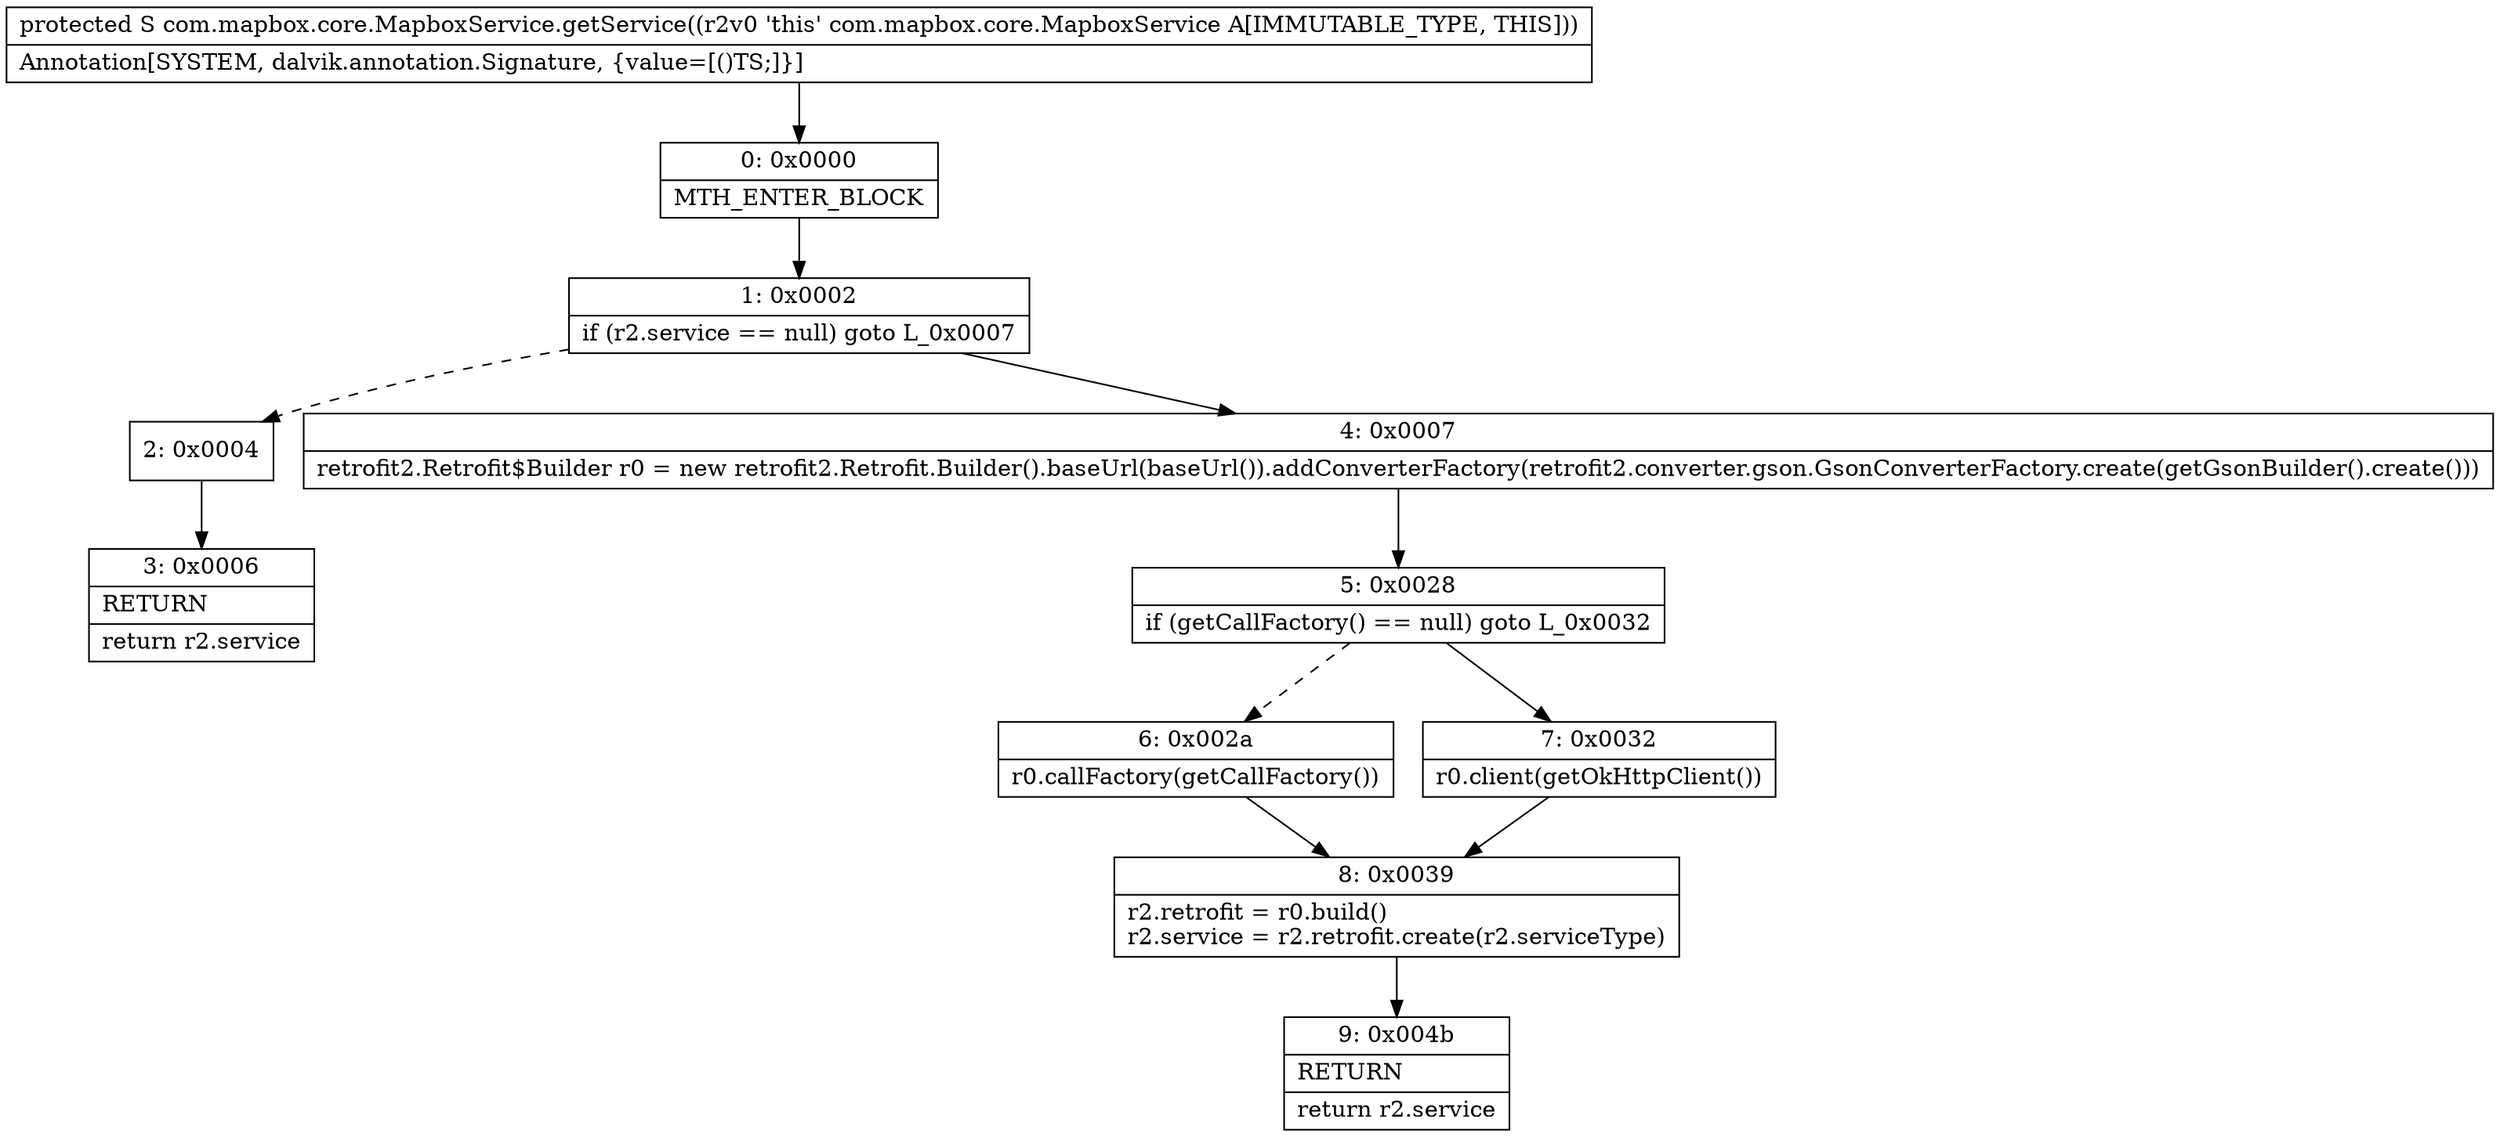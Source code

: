 digraph "CFG forcom.mapbox.core.MapboxService.getService()Ljava\/lang\/Object;" {
Node_0 [shape=record,label="{0\:\ 0x0000|MTH_ENTER_BLOCK\l}"];
Node_1 [shape=record,label="{1\:\ 0x0002|if (r2.service == null) goto L_0x0007\l}"];
Node_2 [shape=record,label="{2\:\ 0x0004}"];
Node_3 [shape=record,label="{3\:\ 0x0006|RETURN\l|return r2.service\l}"];
Node_4 [shape=record,label="{4\:\ 0x0007|retrofit2.Retrofit$Builder r0 = new retrofit2.Retrofit.Builder().baseUrl(baseUrl()).addConverterFactory(retrofit2.converter.gson.GsonConverterFactory.create(getGsonBuilder().create()))\l}"];
Node_5 [shape=record,label="{5\:\ 0x0028|if (getCallFactory() == null) goto L_0x0032\l}"];
Node_6 [shape=record,label="{6\:\ 0x002a|r0.callFactory(getCallFactory())\l}"];
Node_7 [shape=record,label="{7\:\ 0x0032|r0.client(getOkHttpClient())\l}"];
Node_8 [shape=record,label="{8\:\ 0x0039|r2.retrofit = r0.build()\lr2.service = r2.retrofit.create(r2.serviceType)\l}"];
Node_9 [shape=record,label="{9\:\ 0x004b|RETURN\l|return r2.service\l}"];
MethodNode[shape=record,label="{protected S com.mapbox.core.MapboxService.getService((r2v0 'this' com.mapbox.core.MapboxService A[IMMUTABLE_TYPE, THIS]))  | Annotation[SYSTEM, dalvik.annotation.Signature, \{value=[()TS;]\}]\l}"];
MethodNode -> Node_0;
Node_0 -> Node_1;
Node_1 -> Node_2[style=dashed];
Node_1 -> Node_4;
Node_2 -> Node_3;
Node_4 -> Node_5;
Node_5 -> Node_6[style=dashed];
Node_5 -> Node_7;
Node_6 -> Node_8;
Node_7 -> Node_8;
Node_8 -> Node_9;
}

